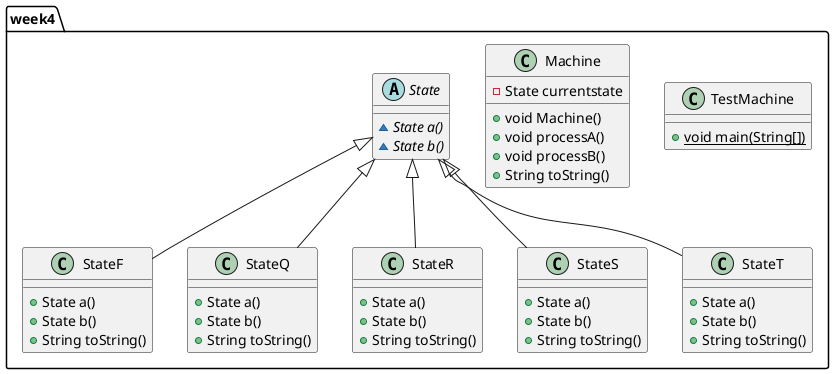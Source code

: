 @startuml
class week4.TestMachine {
+ {static} void main(String[])
}
class week4.Machine {
- State currentstate
+ void Machine()
+ void processA()
+ void processB()
+ String toString()
}
abstract class week4.State {
~ {abstract}State a()
~ {abstract}State b()
}
class week4.StateF {
+ State a()
+ State b()
+ String toString()
}
class week4.StateQ {
+ State a()
+ State b()
+ String toString()
}
class week4.StateR {
+ State a()
+ State b()
+ String toString()
}
class week4.StateS {
+ State a()
+ State b()
+ String toString()
}
class week4.StateT {
+ State a()
+ State b()
+ String toString()
}


week4.State <|-- week4.StateF
week4.State <|-- week4.StateQ
week4.State <|-- week4.StateR
week4.State <|-- week4.StateS
week4.State <|-- week4.StateT
@enduml
